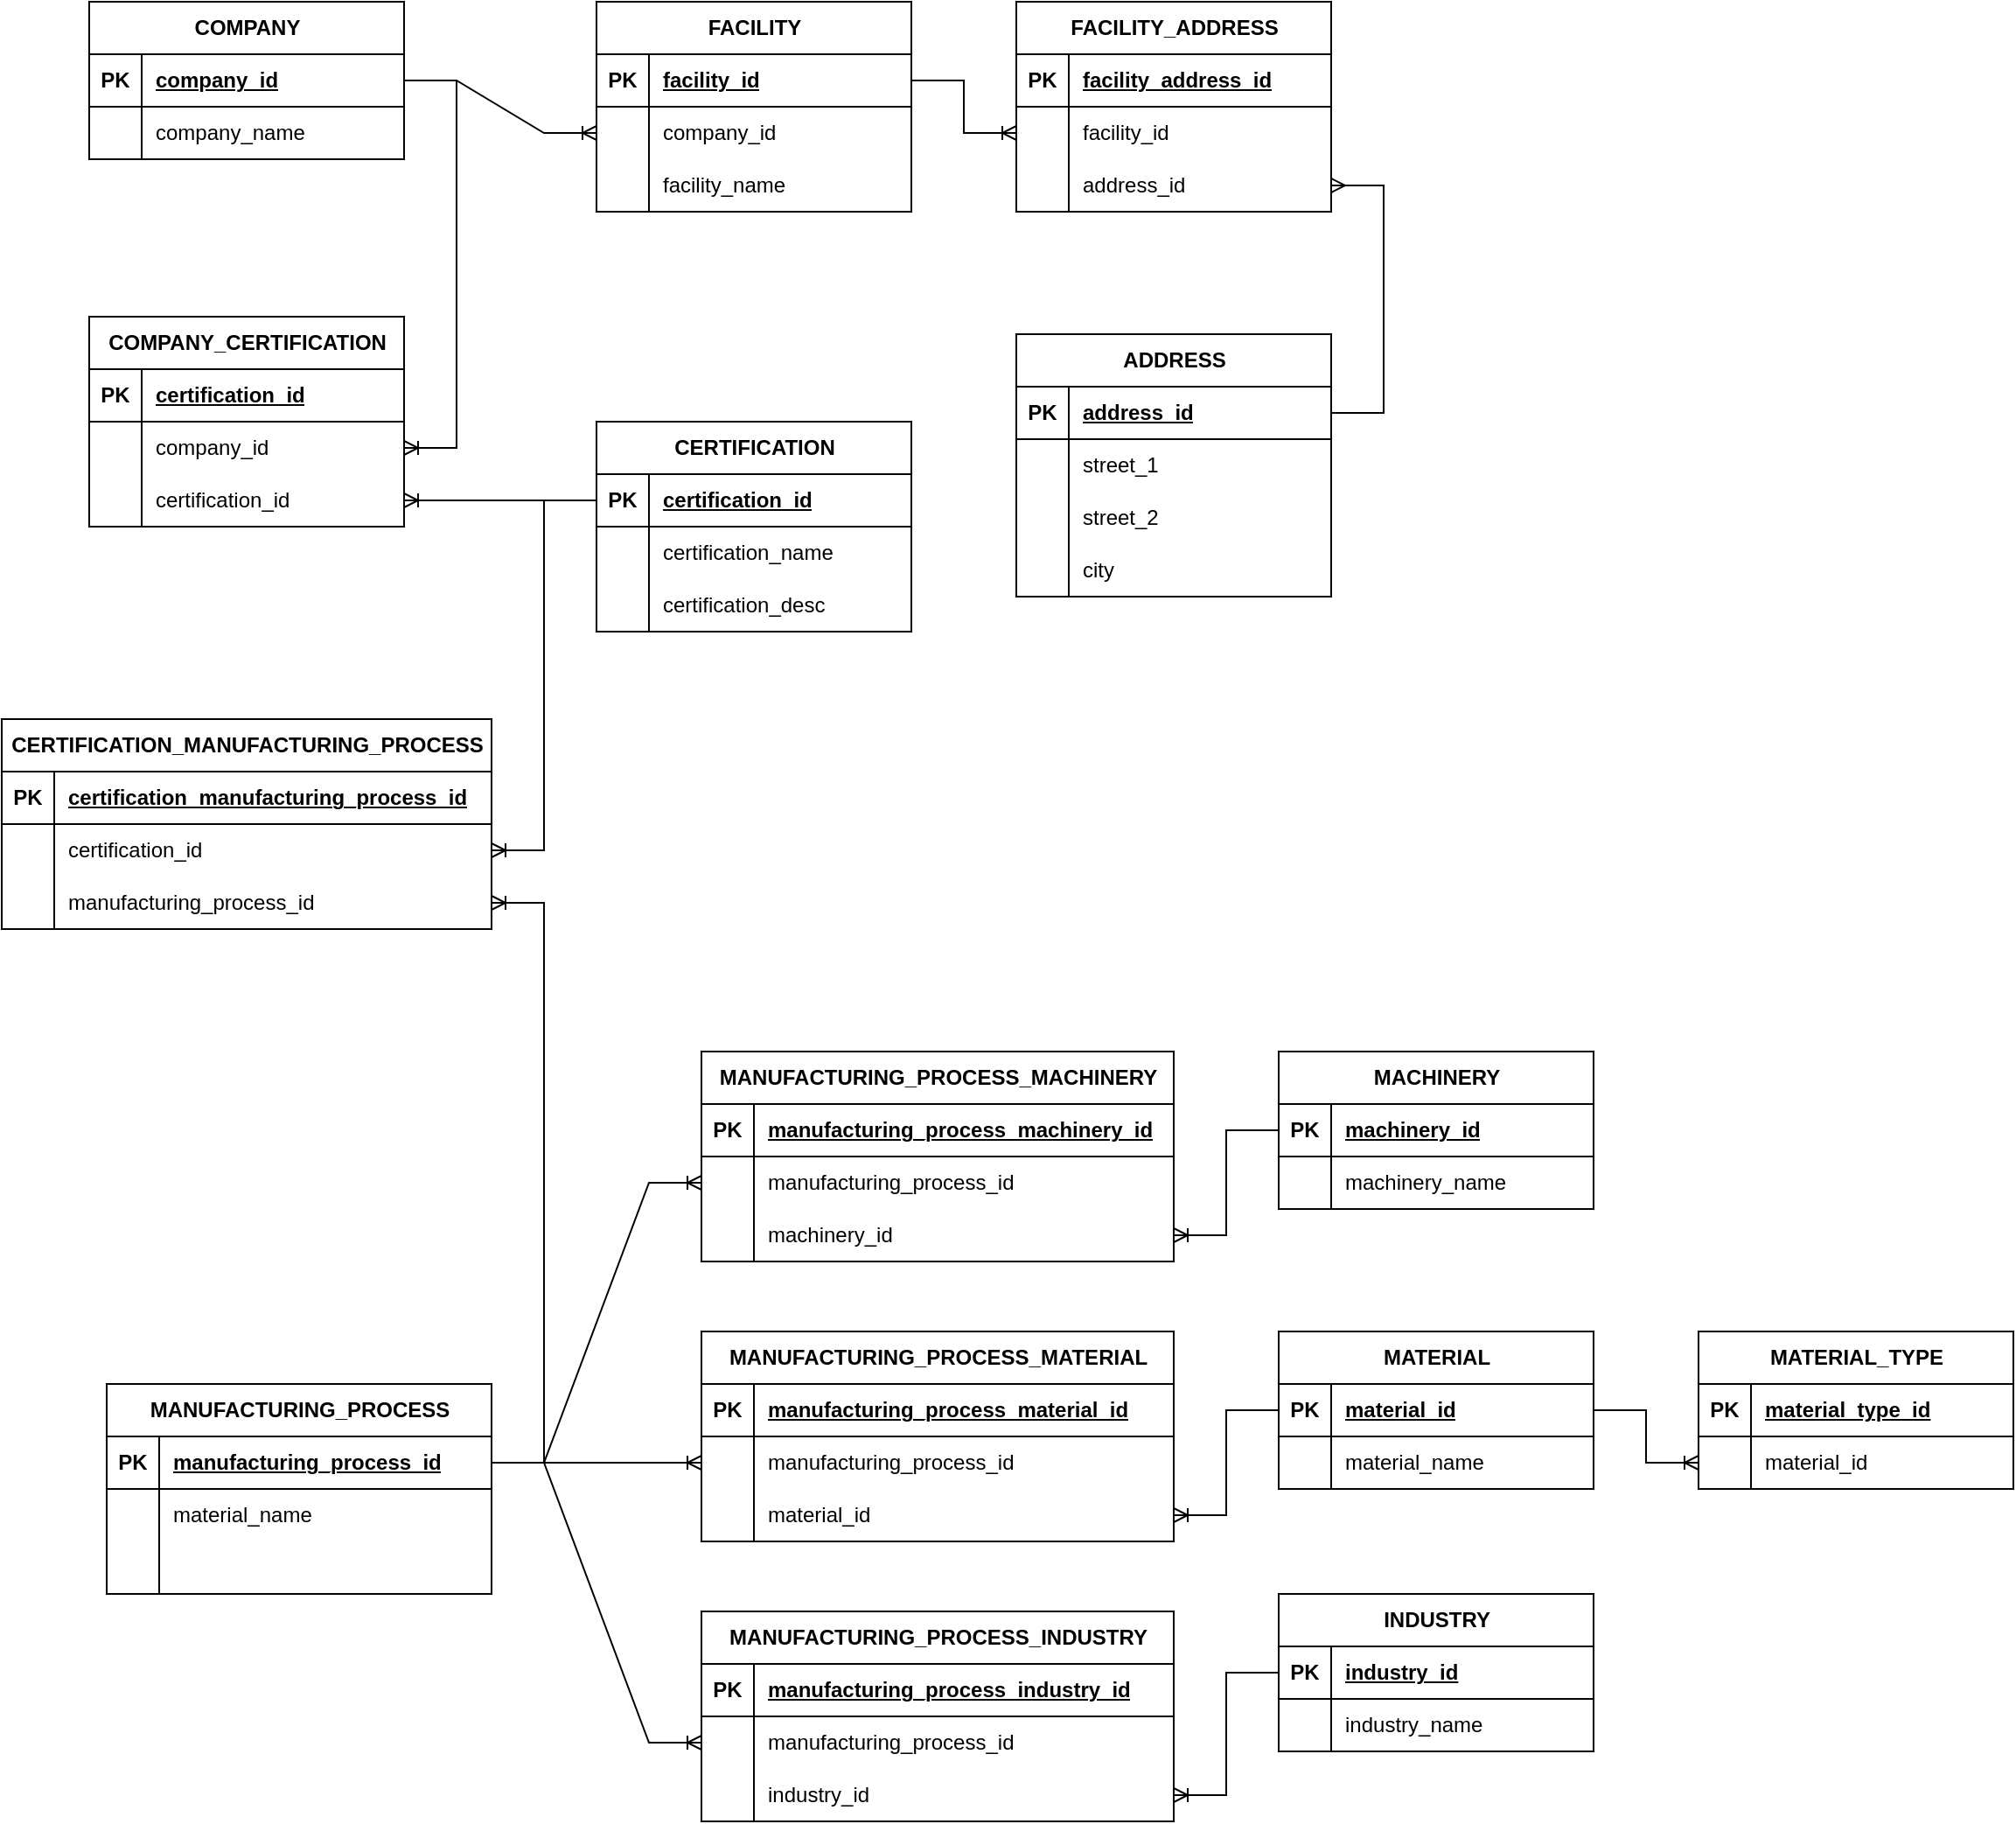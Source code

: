 <mxfile version="24.7.7">
  <diagram name="Page-1" id="c4acf3e9-155e-7222-9cf6-157b1a14988f">
    <mxGraphModel dx="792" dy="1100" grid="1" gridSize="10" guides="1" tooltips="1" connect="1" arrows="1" fold="1" page="1" pageScale="1" pageWidth="850" pageHeight="1100" background="none" math="0" shadow="0">
      <root>
        <mxCell id="0" />
        <mxCell id="1" parent="0" />
        <mxCell id="ofHlf_S8fRUxapIE-T3m-1" value="COMPANY" style="shape=table;startSize=30;container=1;collapsible=1;childLayout=tableLayout;fixedRows=1;rowLines=0;fontStyle=1;align=center;resizeLast=1;html=1;" parent="1" vertex="1">
          <mxGeometry x="70" y="80" width="180" height="90" as="geometry" />
        </mxCell>
        <mxCell id="ofHlf_S8fRUxapIE-T3m-2" value="" style="shape=tableRow;horizontal=0;startSize=0;swimlaneHead=0;swimlaneBody=0;fillColor=none;collapsible=0;dropTarget=0;points=[[0,0.5],[1,0.5]];portConstraint=eastwest;top=0;left=0;right=0;bottom=1;" parent="ofHlf_S8fRUxapIE-T3m-1" vertex="1">
          <mxGeometry y="30" width="180" height="30" as="geometry" />
        </mxCell>
        <mxCell id="ofHlf_S8fRUxapIE-T3m-3" value="PK" style="shape=partialRectangle;connectable=0;fillColor=none;top=0;left=0;bottom=0;right=0;fontStyle=1;overflow=hidden;whiteSpace=wrap;html=1;" parent="ofHlf_S8fRUxapIE-T3m-2" vertex="1">
          <mxGeometry width="30" height="30" as="geometry">
            <mxRectangle width="30" height="30" as="alternateBounds" />
          </mxGeometry>
        </mxCell>
        <mxCell id="ofHlf_S8fRUxapIE-T3m-4" value="company_id" style="shape=partialRectangle;connectable=0;fillColor=none;top=0;left=0;bottom=0;right=0;align=left;spacingLeft=6;fontStyle=5;overflow=hidden;whiteSpace=wrap;html=1;" parent="ofHlf_S8fRUxapIE-T3m-2" vertex="1">
          <mxGeometry x="30" width="150" height="30" as="geometry">
            <mxRectangle width="150" height="30" as="alternateBounds" />
          </mxGeometry>
        </mxCell>
        <mxCell id="ofHlf_S8fRUxapIE-T3m-5" value="" style="shape=tableRow;horizontal=0;startSize=0;swimlaneHead=0;swimlaneBody=0;fillColor=none;collapsible=0;dropTarget=0;points=[[0,0.5],[1,0.5]];portConstraint=eastwest;top=0;left=0;right=0;bottom=0;" parent="ofHlf_S8fRUxapIE-T3m-1" vertex="1">
          <mxGeometry y="60" width="180" height="30" as="geometry" />
        </mxCell>
        <mxCell id="ofHlf_S8fRUxapIE-T3m-6" value="" style="shape=partialRectangle;connectable=0;fillColor=none;top=0;left=0;bottom=0;right=0;editable=1;overflow=hidden;whiteSpace=wrap;html=1;" parent="ofHlf_S8fRUxapIE-T3m-5" vertex="1">
          <mxGeometry width="30" height="30" as="geometry">
            <mxRectangle width="30" height="30" as="alternateBounds" />
          </mxGeometry>
        </mxCell>
        <mxCell id="ofHlf_S8fRUxapIE-T3m-7" value="company_name" style="shape=partialRectangle;connectable=0;fillColor=none;top=0;left=0;bottom=0;right=0;align=left;spacingLeft=6;overflow=hidden;whiteSpace=wrap;html=1;" parent="ofHlf_S8fRUxapIE-T3m-5" vertex="1">
          <mxGeometry x="30" width="150" height="30" as="geometry">
            <mxRectangle width="150" height="30" as="alternateBounds" />
          </mxGeometry>
        </mxCell>
        <mxCell id="ofHlf_S8fRUxapIE-T3m-14" value="FACILITY" style="shape=table;startSize=30;container=1;collapsible=1;childLayout=tableLayout;fixedRows=1;rowLines=0;fontStyle=1;align=center;resizeLast=1;html=1;" parent="1" vertex="1">
          <mxGeometry x="360" y="80" width="180" height="120" as="geometry">
            <mxRectangle x="450" y="50" width="90" height="30" as="alternateBounds" />
          </mxGeometry>
        </mxCell>
        <mxCell id="ofHlf_S8fRUxapIE-T3m-15" value="" style="shape=tableRow;horizontal=0;startSize=0;swimlaneHead=0;swimlaneBody=0;fillColor=none;collapsible=0;dropTarget=0;points=[[0,0.5],[1,0.5]];portConstraint=eastwest;top=0;left=0;right=0;bottom=1;" parent="ofHlf_S8fRUxapIE-T3m-14" vertex="1">
          <mxGeometry y="30" width="180" height="30" as="geometry" />
        </mxCell>
        <mxCell id="ofHlf_S8fRUxapIE-T3m-16" value="PK" style="shape=partialRectangle;connectable=0;fillColor=none;top=0;left=0;bottom=0;right=0;fontStyle=1;overflow=hidden;whiteSpace=wrap;html=1;" parent="ofHlf_S8fRUxapIE-T3m-15" vertex="1">
          <mxGeometry width="30" height="30" as="geometry">
            <mxRectangle width="30" height="30" as="alternateBounds" />
          </mxGeometry>
        </mxCell>
        <mxCell id="ofHlf_S8fRUxapIE-T3m-17" value="facility_id" style="shape=partialRectangle;connectable=0;fillColor=none;top=0;left=0;bottom=0;right=0;align=left;spacingLeft=6;fontStyle=5;overflow=hidden;whiteSpace=wrap;html=1;" parent="ofHlf_S8fRUxapIE-T3m-15" vertex="1">
          <mxGeometry x="30" width="150" height="30" as="geometry">
            <mxRectangle width="150" height="30" as="alternateBounds" />
          </mxGeometry>
        </mxCell>
        <mxCell id="ofHlf_S8fRUxapIE-T3m-18" value="" style="shape=tableRow;horizontal=0;startSize=0;swimlaneHead=0;swimlaneBody=0;fillColor=none;collapsible=0;dropTarget=0;points=[[0,0.5],[1,0.5]];portConstraint=eastwest;top=0;left=0;right=0;bottom=0;" parent="ofHlf_S8fRUxapIE-T3m-14" vertex="1">
          <mxGeometry y="60" width="180" height="30" as="geometry" />
        </mxCell>
        <mxCell id="ofHlf_S8fRUxapIE-T3m-19" value="" style="shape=partialRectangle;connectable=0;fillColor=none;top=0;left=0;bottom=0;right=0;editable=1;overflow=hidden;whiteSpace=wrap;html=1;" parent="ofHlf_S8fRUxapIE-T3m-18" vertex="1">
          <mxGeometry width="30" height="30" as="geometry">
            <mxRectangle width="30" height="30" as="alternateBounds" />
          </mxGeometry>
        </mxCell>
        <mxCell id="ofHlf_S8fRUxapIE-T3m-20" value="company_id" style="shape=partialRectangle;connectable=0;fillColor=none;top=0;left=0;bottom=0;right=0;align=left;spacingLeft=6;overflow=hidden;whiteSpace=wrap;html=1;" parent="ofHlf_S8fRUxapIE-T3m-18" vertex="1">
          <mxGeometry x="30" width="150" height="30" as="geometry">
            <mxRectangle width="150" height="30" as="alternateBounds" />
          </mxGeometry>
        </mxCell>
        <mxCell id="ofHlf_S8fRUxapIE-T3m-21" value="" style="shape=tableRow;horizontal=0;startSize=0;swimlaneHead=0;swimlaneBody=0;fillColor=none;collapsible=0;dropTarget=0;points=[[0,0.5],[1,0.5]];portConstraint=eastwest;top=0;left=0;right=0;bottom=0;" parent="ofHlf_S8fRUxapIE-T3m-14" vertex="1">
          <mxGeometry y="90" width="180" height="30" as="geometry" />
        </mxCell>
        <mxCell id="ofHlf_S8fRUxapIE-T3m-22" value="" style="shape=partialRectangle;connectable=0;fillColor=none;top=0;left=0;bottom=0;right=0;editable=1;overflow=hidden;whiteSpace=wrap;html=1;" parent="ofHlf_S8fRUxapIE-T3m-21" vertex="1">
          <mxGeometry width="30" height="30" as="geometry">
            <mxRectangle width="30" height="30" as="alternateBounds" />
          </mxGeometry>
        </mxCell>
        <mxCell id="ofHlf_S8fRUxapIE-T3m-23" value="facility_name" style="shape=partialRectangle;connectable=0;fillColor=none;top=0;left=0;bottom=0;right=0;align=left;spacingLeft=6;overflow=hidden;whiteSpace=wrap;html=1;" parent="ofHlf_S8fRUxapIE-T3m-21" vertex="1">
          <mxGeometry x="30" width="150" height="30" as="geometry">
            <mxRectangle width="150" height="30" as="alternateBounds" />
          </mxGeometry>
        </mxCell>
        <mxCell id="ofHlf_S8fRUxapIE-T3m-31" value="" style="edgeStyle=entityRelationEdgeStyle;fontSize=12;html=1;endArrow=ERoneToMany;rounded=0;exitX=1;exitY=0.5;exitDx=0;exitDy=0;entryX=0;entryY=0.5;entryDx=0;entryDy=0;" parent="1" source="ofHlf_S8fRUxapIE-T3m-2" target="ofHlf_S8fRUxapIE-T3m-18" edge="1">
          <mxGeometry width="100" height="100" relative="1" as="geometry">
            <mxPoint x="490" y="320" as="sourcePoint" />
            <mxPoint x="590" y="220" as="targetPoint" />
          </mxGeometry>
        </mxCell>
        <mxCell id="ofHlf_S8fRUxapIE-T3m-32" value="INDUSTRY" style="shape=table;startSize=30;container=1;collapsible=1;childLayout=tableLayout;fixedRows=1;rowLines=0;fontStyle=1;align=center;resizeLast=1;html=1;" parent="1" vertex="1">
          <mxGeometry x="750" y="990" width="180" height="90" as="geometry" />
        </mxCell>
        <mxCell id="ofHlf_S8fRUxapIE-T3m-33" value="" style="shape=tableRow;horizontal=0;startSize=0;swimlaneHead=0;swimlaneBody=0;fillColor=none;collapsible=0;dropTarget=0;points=[[0,0.5],[1,0.5]];portConstraint=eastwest;top=0;left=0;right=0;bottom=1;" parent="ofHlf_S8fRUxapIE-T3m-32" vertex="1">
          <mxGeometry y="30" width="180" height="30" as="geometry" />
        </mxCell>
        <mxCell id="ofHlf_S8fRUxapIE-T3m-34" value="PK" style="shape=partialRectangle;connectable=0;fillColor=none;top=0;left=0;bottom=0;right=0;fontStyle=1;overflow=hidden;whiteSpace=wrap;html=1;" parent="ofHlf_S8fRUxapIE-T3m-33" vertex="1">
          <mxGeometry width="30" height="30" as="geometry">
            <mxRectangle width="30" height="30" as="alternateBounds" />
          </mxGeometry>
        </mxCell>
        <mxCell id="ofHlf_S8fRUxapIE-T3m-35" value="industry_id" style="shape=partialRectangle;connectable=0;fillColor=none;top=0;left=0;bottom=0;right=0;align=left;spacingLeft=6;fontStyle=5;overflow=hidden;whiteSpace=wrap;html=1;" parent="ofHlf_S8fRUxapIE-T3m-33" vertex="1">
          <mxGeometry x="30" width="150" height="30" as="geometry">
            <mxRectangle width="150" height="30" as="alternateBounds" />
          </mxGeometry>
        </mxCell>
        <mxCell id="ofHlf_S8fRUxapIE-T3m-36" value="" style="shape=tableRow;horizontal=0;startSize=0;swimlaneHead=0;swimlaneBody=0;fillColor=none;collapsible=0;dropTarget=0;points=[[0,0.5],[1,0.5]];portConstraint=eastwest;top=0;left=0;right=0;bottom=0;" parent="ofHlf_S8fRUxapIE-T3m-32" vertex="1">
          <mxGeometry y="60" width="180" height="30" as="geometry" />
        </mxCell>
        <mxCell id="ofHlf_S8fRUxapIE-T3m-37" value="" style="shape=partialRectangle;connectable=0;fillColor=none;top=0;left=0;bottom=0;right=0;editable=1;overflow=hidden;whiteSpace=wrap;html=1;" parent="ofHlf_S8fRUxapIE-T3m-36" vertex="1">
          <mxGeometry width="30" height="30" as="geometry">
            <mxRectangle width="30" height="30" as="alternateBounds" />
          </mxGeometry>
        </mxCell>
        <mxCell id="ofHlf_S8fRUxapIE-T3m-38" value="industry_name" style="shape=partialRectangle;connectable=0;fillColor=none;top=0;left=0;bottom=0;right=0;align=left;spacingLeft=6;overflow=hidden;whiteSpace=wrap;html=1;" parent="ofHlf_S8fRUxapIE-T3m-36" vertex="1">
          <mxGeometry x="30" width="150" height="30" as="geometry">
            <mxRectangle width="150" height="30" as="alternateBounds" />
          </mxGeometry>
        </mxCell>
        <mxCell id="ofHlf_S8fRUxapIE-T3m-46" value="MATERIAL" style="shape=table;startSize=30;container=1;collapsible=1;childLayout=tableLayout;fixedRows=1;rowLines=0;fontStyle=1;align=center;resizeLast=1;html=1;" parent="1" vertex="1">
          <mxGeometry x="750" y="840" width="180" height="90" as="geometry" />
        </mxCell>
        <mxCell id="ofHlf_S8fRUxapIE-T3m-47" value="" style="shape=tableRow;horizontal=0;startSize=0;swimlaneHead=0;swimlaneBody=0;fillColor=none;collapsible=0;dropTarget=0;points=[[0,0.5],[1,0.5]];portConstraint=eastwest;top=0;left=0;right=0;bottom=1;" parent="ofHlf_S8fRUxapIE-T3m-46" vertex="1">
          <mxGeometry y="30" width="180" height="30" as="geometry" />
        </mxCell>
        <mxCell id="ofHlf_S8fRUxapIE-T3m-48" value="PK" style="shape=partialRectangle;connectable=0;fillColor=none;top=0;left=0;bottom=0;right=0;fontStyle=1;overflow=hidden;whiteSpace=wrap;html=1;" parent="ofHlf_S8fRUxapIE-T3m-47" vertex="1">
          <mxGeometry width="30" height="30" as="geometry">
            <mxRectangle width="30" height="30" as="alternateBounds" />
          </mxGeometry>
        </mxCell>
        <mxCell id="ofHlf_S8fRUxapIE-T3m-49" value="material_id" style="shape=partialRectangle;connectable=0;fillColor=none;top=0;left=0;bottom=0;right=0;align=left;spacingLeft=6;fontStyle=5;overflow=hidden;whiteSpace=wrap;html=1;" parent="ofHlf_S8fRUxapIE-T3m-47" vertex="1">
          <mxGeometry x="30" width="150" height="30" as="geometry">
            <mxRectangle width="150" height="30" as="alternateBounds" />
          </mxGeometry>
        </mxCell>
        <mxCell id="ofHlf_S8fRUxapIE-T3m-50" value="" style="shape=tableRow;horizontal=0;startSize=0;swimlaneHead=0;swimlaneBody=0;fillColor=none;collapsible=0;dropTarget=0;points=[[0,0.5],[1,0.5]];portConstraint=eastwest;top=0;left=0;right=0;bottom=0;" parent="ofHlf_S8fRUxapIE-T3m-46" vertex="1">
          <mxGeometry y="60" width="180" height="30" as="geometry" />
        </mxCell>
        <mxCell id="ofHlf_S8fRUxapIE-T3m-51" value="" style="shape=partialRectangle;connectable=0;fillColor=none;top=0;left=0;bottom=0;right=0;editable=1;overflow=hidden;whiteSpace=wrap;html=1;" parent="ofHlf_S8fRUxapIE-T3m-50" vertex="1">
          <mxGeometry width="30" height="30" as="geometry">
            <mxRectangle width="30" height="30" as="alternateBounds" />
          </mxGeometry>
        </mxCell>
        <mxCell id="ofHlf_S8fRUxapIE-T3m-52" value="material_name" style="shape=partialRectangle;connectable=0;fillColor=none;top=0;left=0;bottom=0;right=0;align=left;spacingLeft=6;overflow=hidden;whiteSpace=wrap;html=1;" parent="ofHlf_S8fRUxapIE-T3m-50" vertex="1">
          <mxGeometry x="30" width="150" height="30" as="geometry">
            <mxRectangle width="150" height="30" as="alternateBounds" />
          </mxGeometry>
        </mxCell>
        <mxCell id="ofHlf_S8fRUxapIE-T3m-60" value="MACHINERY" style="shape=table;startSize=30;container=1;collapsible=1;childLayout=tableLayout;fixedRows=1;rowLines=0;fontStyle=1;align=center;resizeLast=1;html=1;" parent="1" vertex="1">
          <mxGeometry x="750" y="680" width="180" height="90" as="geometry" />
        </mxCell>
        <mxCell id="ofHlf_S8fRUxapIE-T3m-61" value="" style="shape=tableRow;horizontal=0;startSize=0;swimlaneHead=0;swimlaneBody=0;fillColor=none;collapsible=0;dropTarget=0;points=[[0,0.5],[1,0.5]];portConstraint=eastwest;top=0;left=0;right=0;bottom=1;" parent="ofHlf_S8fRUxapIE-T3m-60" vertex="1">
          <mxGeometry y="30" width="180" height="30" as="geometry" />
        </mxCell>
        <mxCell id="ofHlf_S8fRUxapIE-T3m-62" value="PK" style="shape=partialRectangle;connectable=0;fillColor=none;top=0;left=0;bottom=0;right=0;fontStyle=1;overflow=hidden;whiteSpace=wrap;html=1;" parent="ofHlf_S8fRUxapIE-T3m-61" vertex="1">
          <mxGeometry width="30" height="30" as="geometry">
            <mxRectangle width="30" height="30" as="alternateBounds" />
          </mxGeometry>
        </mxCell>
        <mxCell id="ofHlf_S8fRUxapIE-T3m-63" value="machinery_id" style="shape=partialRectangle;connectable=0;fillColor=none;top=0;left=0;bottom=0;right=0;align=left;spacingLeft=6;fontStyle=5;overflow=hidden;whiteSpace=wrap;html=1;" parent="ofHlf_S8fRUxapIE-T3m-61" vertex="1">
          <mxGeometry x="30" width="150" height="30" as="geometry">
            <mxRectangle width="150" height="30" as="alternateBounds" />
          </mxGeometry>
        </mxCell>
        <mxCell id="ofHlf_S8fRUxapIE-T3m-64" value="" style="shape=tableRow;horizontal=0;startSize=0;swimlaneHead=0;swimlaneBody=0;fillColor=none;collapsible=0;dropTarget=0;points=[[0,0.5],[1,0.5]];portConstraint=eastwest;top=0;left=0;right=0;bottom=0;" parent="ofHlf_S8fRUxapIE-T3m-60" vertex="1">
          <mxGeometry y="60" width="180" height="30" as="geometry" />
        </mxCell>
        <mxCell id="ofHlf_S8fRUxapIE-T3m-65" value="" style="shape=partialRectangle;connectable=0;fillColor=none;top=0;left=0;bottom=0;right=0;editable=1;overflow=hidden;whiteSpace=wrap;html=1;" parent="ofHlf_S8fRUxapIE-T3m-64" vertex="1">
          <mxGeometry width="30" height="30" as="geometry">
            <mxRectangle width="30" height="30" as="alternateBounds" />
          </mxGeometry>
        </mxCell>
        <mxCell id="ofHlf_S8fRUxapIE-T3m-66" value="machinery_name" style="shape=partialRectangle;connectable=0;fillColor=none;top=0;left=0;bottom=0;right=0;align=left;spacingLeft=6;overflow=hidden;whiteSpace=wrap;html=1;" parent="ofHlf_S8fRUxapIE-T3m-64" vertex="1">
          <mxGeometry x="30" width="150" height="30" as="geometry">
            <mxRectangle width="150" height="30" as="alternateBounds" />
          </mxGeometry>
        </mxCell>
        <mxCell id="ofHlf_S8fRUxapIE-T3m-73" value="CERTIFICATION" style="shape=table;startSize=30;container=1;collapsible=1;childLayout=tableLayout;fixedRows=1;rowLines=0;fontStyle=1;align=center;resizeLast=1;html=1;" parent="1" vertex="1">
          <mxGeometry x="360" y="320" width="180" height="120" as="geometry" />
        </mxCell>
        <mxCell id="ofHlf_S8fRUxapIE-T3m-74" value="" style="shape=tableRow;horizontal=0;startSize=0;swimlaneHead=0;swimlaneBody=0;fillColor=none;collapsible=0;dropTarget=0;points=[[0,0.5],[1,0.5]];portConstraint=eastwest;top=0;left=0;right=0;bottom=1;" parent="ofHlf_S8fRUxapIE-T3m-73" vertex="1">
          <mxGeometry y="30" width="180" height="30" as="geometry" />
        </mxCell>
        <mxCell id="ofHlf_S8fRUxapIE-T3m-75" value="PK" style="shape=partialRectangle;connectable=0;fillColor=none;top=0;left=0;bottom=0;right=0;fontStyle=1;overflow=hidden;whiteSpace=wrap;html=1;" parent="ofHlf_S8fRUxapIE-T3m-74" vertex="1">
          <mxGeometry width="30" height="30" as="geometry">
            <mxRectangle width="30" height="30" as="alternateBounds" />
          </mxGeometry>
        </mxCell>
        <mxCell id="ofHlf_S8fRUxapIE-T3m-76" value="certification_id" style="shape=partialRectangle;connectable=0;fillColor=none;top=0;left=0;bottom=0;right=0;align=left;spacingLeft=6;fontStyle=5;overflow=hidden;whiteSpace=wrap;html=1;" parent="ofHlf_S8fRUxapIE-T3m-74" vertex="1">
          <mxGeometry x="30" width="150" height="30" as="geometry">
            <mxRectangle width="150" height="30" as="alternateBounds" />
          </mxGeometry>
        </mxCell>
        <mxCell id="ofHlf_S8fRUxapIE-T3m-77" value="" style="shape=tableRow;horizontal=0;startSize=0;swimlaneHead=0;swimlaneBody=0;fillColor=none;collapsible=0;dropTarget=0;points=[[0,0.5],[1,0.5]];portConstraint=eastwest;top=0;left=0;right=0;bottom=0;" parent="ofHlf_S8fRUxapIE-T3m-73" vertex="1">
          <mxGeometry y="60" width="180" height="30" as="geometry" />
        </mxCell>
        <mxCell id="ofHlf_S8fRUxapIE-T3m-78" value="" style="shape=partialRectangle;connectable=0;fillColor=none;top=0;left=0;bottom=0;right=0;editable=1;overflow=hidden;whiteSpace=wrap;html=1;" parent="ofHlf_S8fRUxapIE-T3m-77" vertex="1">
          <mxGeometry width="30" height="30" as="geometry">
            <mxRectangle width="30" height="30" as="alternateBounds" />
          </mxGeometry>
        </mxCell>
        <mxCell id="ofHlf_S8fRUxapIE-T3m-79" value="certification_name" style="shape=partialRectangle;connectable=0;fillColor=none;top=0;left=0;bottom=0;right=0;align=left;spacingLeft=6;overflow=hidden;whiteSpace=wrap;html=1;" parent="ofHlf_S8fRUxapIE-T3m-77" vertex="1">
          <mxGeometry x="30" width="150" height="30" as="geometry">
            <mxRectangle width="150" height="30" as="alternateBounds" />
          </mxGeometry>
        </mxCell>
        <mxCell id="ofHlf_S8fRUxapIE-T3m-80" value="" style="shape=tableRow;horizontal=0;startSize=0;swimlaneHead=0;swimlaneBody=0;fillColor=none;collapsible=0;dropTarget=0;points=[[0,0.5],[1,0.5]];portConstraint=eastwest;top=0;left=0;right=0;bottom=0;" parent="ofHlf_S8fRUxapIE-T3m-73" vertex="1">
          <mxGeometry y="90" width="180" height="30" as="geometry" />
        </mxCell>
        <mxCell id="ofHlf_S8fRUxapIE-T3m-81" value="" style="shape=partialRectangle;connectable=0;fillColor=none;top=0;left=0;bottom=0;right=0;editable=1;overflow=hidden;whiteSpace=wrap;html=1;" parent="ofHlf_S8fRUxapIE-T3m-80" vertex="1">
          <mxGeometry width="30" height="30" as="geometry">
            <mxRectangle width="30" height="30" as="alternateBounds" />
          </mxGeometry>
        </mxCell>
        <mxCell id="ofHlf_S8fRUxapIE-T3m-82" value="certification_desc" style="shape=partialRectangle;connectable=0;fillColor=none;top=0;left=0;bottom=0;right=0;align=left;spacingLeft=6;overflow=hidden;whiteSpace=wrap;html=1;" parent="ofHlf_S8fRUxapIE-T3m-80" vertex="1">
          <mxGeometry x="30" width="150" height="30" as="geometry">
            <mxRectangle width="150" height="30" as="alternateBounds" />
          </mxGeometry>
        </mxCell>
        <mxCell id="ofHlf_S8fRUxapIE-T3m-86" value="COMPANY_CERTIFICATION" style="shape=table;startSize=30;container=1;collapsible=1;childLayout=tableLayout;fixedRows=1;rowLines=0;fontStyle=1;align=center;resizeLast=1;html=1;" parent="1" vertex="1">
          <mxGeometry x="70" y="260" width="180" height="120" as="geometry" />
        </mxCell>
        <mxCell id="ofHlf_S8fRUxapIE-T3m-87" value="" style="shape=tableRow;horizontal=0;startSize=0;swimlaneHead=0;swimlaneBody=0;fillColor=none;collapsible=0;dropTarget=0;points=[[0,0.5],[1,0.5]];portConstraint=eastwest;top=0;left=0;right=0;bottom=1;" parent="ofHlf_S8fRUxapIE-T3m-86" vertex="1">
          <mxGeometry y="30" width="180" height="30" as="geometry" />
        </mxCell>
        <mxCell id="ofHlf_S8fRUxapIE-T3m-88" value="PK" style="shape=partialRectangle;connectable=0;fillColor=none;top=0;left=0;bottom=0;right=0;fontStyle=1;overflow=hidden;whiteSpace=wrap;html=1;" parent="ofHlf_S8fRUxapIE-T3m-87" vertex="1">
          <mxGeometry width="30" height="30" as="geometry">
            <mxRectangle width="30" height="30" as="alternateBounds" />
          </mxGeometry>
        </mxCell>
        <mxCell id="ofHlf_S8fRUxapIE-T3m-89" value="certification_id" style="shape=partialRectangle;connectable=0;fillColor=none;top=0;left=0;bottom=0;right=0;align=left;spacingLeft=6;fontStyle=5;overflow=hidden;whiteSpace=wrap;html=1;" parent="ofHlf_S8fRUxapIE-T3m-87" vertex="1">
          <mxGeometry x="30" width="150" height="30" as="geometry">
            <mxRectangle width="150" height="30" as="alternateBounds" />
          </mxGeometry>
        </mxCell>
        <mxCell id="ofHlf_S8fRUxapIE-T3m-90" value="" style="shape=tableRow;horizontal=0;startSize=0;swimlaneHead=0;swimlaneBody=0;fillColor=none;collapsible=0;dropTarget=0;points=[[0,0.5],[1,0.5]];portConstraint=eastwest;top=0;left=0;right=0;bottom=0;" parent="ofHlf_S8fRUxapIE-T3m-86" vertex="1">
          <mxGeometry y="60" width="180" height="30" as="geometry" />
        </mxCell>
        <mxCell id="ofHlf_S8fRUxapIE-T3m-91" value="" style="shape=partialRectangle;connectable=0;fillColor=none;top=0;left=0;bottom=0;right=0;editable=1;overflow=hidden;whiteSpace=wrap;html=1;" parent="ofHlf_S8fRUxapIE-T3m-90" vertex="1">
          <mxGeometry width="30" height="30" as="geometry">
            <mxRectangle width="30" height="30" as="alternateBounds" />
          </mxGeometry>
        </mxCell>
        <mxCell id="ofHlf_S8fRUxapIE-T3m-92" value="company_id" style="shape=partialRectangle;connectable=0;fillColor=none;top=0;left=0;bottom=0;right=0;align=left;spacingLeft=6;overflow=hidden;whiteSpace=wrap;html=1;" parent="ofHlf_S8fRUxapIE-T3m-90" vertex="1">
          <mxGeometry x="30" width="150" height="30" as="geometry">
            <mxRectangle width="150" height="30" as="alternateBounds" />
          </mxGeometry>
        </mxCell>
        <mxCell id="ofHlf_S8fRUxapIE-T3m-93" value="" style="shape=tableRow;horizontal=0;startSize=0;swimlaneHead=0;swimlaneBody=0;fillColor=none;collapsible=0;dropTarget=0;points=[[0,0.5],[1,0.5]];portConstraint=eastwest;top=0;left=0;right=0;bottom=0;" parent="ofHlf_S8fRUxapIE-T3m-86" vertex="1">
          <mxGeometry y="90" width="180" height="30" as="geometry" />
        </mxCell>
        <mxCell id="ofHlf_S8fRUxapIE-T3m-94" value="" style="shape=partialRectangle;connectable=0;fillColor=none;top=0;left=0;bottom=0;right=0;editable=1;overflow=hidden;whiteSpace=wrap;html=1;" parent="ofHlf_S8fRUxapIE-T3m-93" vertex="1">
          <mxGeometry width="30" height="30" as="geometry">
            <mxRectangle width="30" height="30" as="alternateBounds" />
          </mxGeometry>
        </mxCell>
        <mxCell id="ofHlf_S8fRUxapIE-T3m-95" value="certification_id" style="shape=partialRectangle;connectable=0;fillColor=none;top=0;left=0;bottom=0;right=0;align=left;spacingLeft=6;overflow=hidden;whiteSpace=wrap;html=1;" parent="ofHlf_S8fRUxapIE-T3m-93" vertex="1">
          <mxGeometry x="30" width="150" height="30" as="geometry">
            <mxRectangle width="150" height="30" as="alternateBounds" />
          </mxGeometry>
        </mxCell>
        <mxCell id="ofHlf_S8fRUxapIE-T3m-99" value="" style="edgeStyle=entityRelationEdgeStyle;fontSize=12;html=1;endArrow=ERoneToMany;rounded=0;exitX=1;exitY=0.5;exitDx=0;exitDy=0;entryX=1;entryY=0.5;entryDx=0;entryDy=0;" parent="1" source="ofHlf_S8fRUxapIE-T3m-2" target="ofHlf_S8fRUxapIE-T3m-90" edge="1">
          <mxGeometry width="100" height="100" relative="1" as="geometry">
            <mxPoint x="250" y="334.5" as="sourcePoint" />
            <mxPoint x="340" y="270" as="targetPoint" />
          </mxGeometry>
        </mxCell>
        <mxCell id="ofHlf_S8fRUxapIE-T3m-100" value="" style="edgeStyle=entityRelationEdgeStyle;fontSize=12;html=1;endArrow=ERoneToMany;rounded=0;exitX=0;exitY=0.5;exitDx=0;exitDy=0;entryX=1;entryY=0.5;entryDx=0;entryDy=0;" parent="1" source="ofHlf_S8fRUxapIE-T3m-74" target="ofHlf_S8fRUxapIE-T3m-93" edge="1">
          <mxGeometry width="100" height="100" relative="1" as="geometry">
            <mxPoint x="260" y="135" as="sourcePoint" />
            <mxPoint x="260" y="345" as="targetPoint" />
          </mxGeometry>
        </mxCell>
        <mxCell id="ofHlf_S8fRUxapIE-T3m-104" value="ADDRESS" style="shape=table;startSize=30;container=1;collapsible=1;childLayout=tableLayout;fixedRows=1;rowLines=0;fontStyle=1;align=center;resizeLast=1;html=1;" parent="1" vertex="1">
          <mxGeometry x="600" y="270" width="180" height="150" as="geometry" />
        </mxCell>
        <mxCell id="ofHlf_S8fRUxapIE-T3m-105" value="" style="shape=tableRow;horizontal=0;startSize=0;swimlaneHead=0;swimlaneBody=0;fillColor=none;collapsible=0;dropTarget=0;points=[[0,0.5],[1,0.5]];portConstraint=eastwest;top=0;left=0;right=0;bottom=1;" parent="ofHlf_S8fRUxapIE-T3m-104" vertex="1">
          <mxGeometry y="30" width="180" height="30" as="geometry" />
        </mxCell>
        <mxCell id="ofHlf_S8fRUxapIE-T3m-106" value="PK" style="shape=partialRectangle;connectable=0;fillColor=none;top=0;left=0;bottom=0;right=0;fontStyle=1;overflow=hidden;whiteSpace=wrap;html=1;" parent="ofHlf_S8fRUxapIE-T3m-105" vertex="1">
          <mxGeometry width="30" height="30" as="geometry">
            <mxRectangle width="30" height="30" as="alternateBounds" />
          </mxGeometry>
        </mxCell>
        <mxCell id="ofHlf_S8fRUxapIE-T3m-107" value="address_id" style="shape=partialRectangle;connectable=0;fillColor=none;top=0;left=0;bottom=0;right=0;align=left;spacingLeft=6;fontStyle=5;overflow=hidden;whiteSpace=wrap;html=1;" parent="ofHlf_S8fRUxapIE-T3m-105" vertex="1">
          <mxGeometry x="30" width="150" height="30" as="geometry">
            <mxRectangle width="150" height="30" as="alternateBounds" />
          </mxGeometry>
        </mxCell>
        <mxCell id="ofHlf_S8fRUxapIE-T3m-108" value="" style="shape=tableRow;horizontal=0;startSize=0;swimlaneHead=0;swimlaneBody=0;fillColor=none;collapsible=0;dropTarget=0;points=[[0,0.5],[1,0.5]];portConstraint=eastwest;top=0;left=0;right=0;bottom=0;" parent="ofHlf_S8fRUxapIE-T3m-104" vertex="1">
          <mxGeometry y="60" width="180" height="30" as="geometry" />
        </mxCell>
        <mxCell id="ofHlf_S8fRUxapIE-T3m-109" value="" style="shape=partialRectangle;connectable=0;fillColor=none;top=0;left=0;bottom=0;right=0;editable=1;overflow=hidden;whiteSpace=wrap;html=1;" parent="ofHlf_S8fRUxapIE-T3m-108" vertex="1">
          <mxGeometry width="30" height="30" as="geometry">
            <mxRectangle width="30" height="30" as="alternateBounds" />
          </mxGeometry>
        </mxCell>
        <mxCell id="ofHlf_S8fRUxapIE-T3m-110" value="street_1" style="shape=partialRectangle;connectable=0;fillColor=none;top=0;left=0;bottom=0;right=0;align=left;spacingLeft=6;overflow=hidden;whiteSpace=wrap;html=1;" parent="ofHlf_S8fRUxapIE-T3m-108" vertex="1">
          <mxGeometry x="30" width="150" height="30" as="geometry">
            <mxRectangle width="150" height="30" as="alternateBounds" />
          </mxGeometry>
        </mxCell>
        <mxCell id="ofHlf_S8fRUxapIE-T3m-111" value="" style="shape=tableRow;horizontal=0;startSize=0;swimlaneHead=0;swimlaneBody=0;fillColor=none;collapsible=0;dropTarget=0;points=[[0,0.5],[1,0.5]];portConstraint=eastwest;top=0;left=0;right=0;bottom=0;" parent="ofHlf_S8fRUxapIE-T3m-104" vertex="1">
          <mxGeometry y="90" width="180" height="30" as="geometry" />
        </mxCell>
        <mxCell id="ofHlf_S8fRUxapIE-T3m-112" value="" style="shape=partialRectangle;connectable=0;fillColor=none;top=0;left=0;bottom=0;right=0;editable=1;overflow=hidden;whiteSpace=wrap;html=1;" parent="ofHlf_S8fRUxapIE-T3m-111" vertex="1">
          <mxGeometry width="30" height="30" as="geometry">
            <mxRectangle width="30" height="30" as="alternateBounds" />
          </mxGeometry>
        </mxCell>
        <mxCell id="ofHlf_S8fRUxapIE-T3m-113" value="street_2" style="shape=partialRectangle;connectable=0;fillColor=none;top=0;left=0;bottom=0;right=0;align=left;spacingLeft=6;overflow=hidden;whiteSpace=wrap;html=1;" parent="ofHlf_S8fRUxapIE-T3m-111" vertex="1">
          <mxGeometry x="30" width="150" height="30" as="geometry">
            <mxRectangle width="150" height="30" as="alternateBounds" />
          </mxGeometry>
        </mxCell>
        <mxCell id="ofHlf_S8fRUxapIE-T3m-114" value="" style="shape=tableRow;horizontal=0;startSize=0;swimlaneHead=0;swimlaneBody=0;fillColor=none;collapsible=0;dropTarget=0;points=[[0,0.5],[1,0.5]];portConstraint=eastwest;top=0;left=0;right=0;bottom=0;" parent="ofHlf_S8fRUxapIE-T3m-104" vertex="1">
          <mxGeometry y="120" width="180" height="30" as="geometry" />
        </mxCell>
        <mxCell id="ofHlf_S8fRUxapIE-T3m-115" value="" style="shape=partialRectangle;connectable=0;fillColor=none;top=0;left=0;bottom=0;right=0;editable=1;overflow=hidden;whiteSpace=wrap;html=1;" parent="ofHlf_S8fRUxapIE-T3m-114" vertex="1">
          <mxGeometry width="30" height="30" as="geometry">
            <mxRectangle width="30" height="30" as="alternateBounds" />
          </mxGeometry>
        </mxCell>
        <mxCell id="ofHlf_S8fRUxapIE-T3m-116" value="city" style="shape=partialRectangle;connectable=0;fillColor=none;top=0;left=0;bottom=0;right=0;align=left;spacingLeft=6;overflow=hidden;whiteSpace=wrap;html=1;" parent="ofHlf_S8fRUxapIE-T3m-114" vertex="1">
          <mxGeometry x="30" width="150" height="30" as="geometry">
            <mxRectangle width="150" height="30" as="alternateBounds" />
          </mxGeometry>
        </mxCell>
        <mxCell id="ofHlf_S8fRUxapIE-T3m-117" value="FACILITY_ADDRESS" style="shape=table;startSize=30;container=1;collapsible=1;childLayout=tableLayout;fixedRows=1;rowLines=0;fontStyle=1;align=center;resizeLast=1;html=1;" parent="1" vertex="1">
          <mxGeometry x="600" y="80" width="180" height="120" as="geometry" />
        </mxCell>
        <mxCell id="ofHlf_S8fRUxapIE-T3m-118" value="" style="shape=tableRow;horizontal=0;startSize=0;swimlaneHead=0;swimlaneBody=0;fillColor=none;collapsible=0;dropTarget=0;points=[[0,0.5],[1,0.5]];portConstraint=eastwest;top=0;left=0;right=0;bottom=1;" parent="ofHlf_S8fRUxapIE-T3m-117" vertex="1">
          <mxGeometry y="30" width="180" height="30" as="geometry" />
        </mxCell>
        <mxCell id="ofHlf_S8fRUxapIE-T3m-119" value="PK" style="shape=partialRectangle;connectable=0;fillColor=none;top=0;left=0;bottom=0;right=0;fontStyle=1;overflow=hidden;whiteSpace=wrap;html=1;" parent="ofHlf_S8fRUxapIE-T3m-118" vertex="1">
          <mxGeometry width="30" height="30" as="geometry">
            <mxRectangle width="30" height="30" as="alternateBounds" />
          </mxGeometry>
        </mxCell>
        <mxCell id="ofHlf_S8fRUxapIE-T3m-120" value="facility_address_id" style="shape=partialRectangle;connectable=0;fillColor=none;top=0;left=0;bottom=0;right=0;align=left;spacingLeft=6;fontStyle=5;overflow=hidden;whiteSpace=wrap;html=1;" parent="ofHlf_S8fRUxapIE-T3m-118" vertex="1">
          <mxGeometry x="30" width="150" height="30" as="geometry">
            <mxRectangle width="150" height="30" as="alternateBounds" />
          </mxGeometry>
        </mxCell>
        <mxCell id="ofHlf_S8fRUxapIE-T3m-121" value="" style="shape=tableRow;horizontal=0;startSize=0;swimlaneHead=0;swimlaneBody=0;fillColor=none;collapsible=0;dropTarget=0;points=[[0,0.5],[1,0.5]];portConstraint=eastwest;top=0;left=0;right=0;bottom=0;" parent="ofHlf_S8fRUxapIE-T3m-117" vertex="1">
          <mxGeometry y="60" width="180" height="30" as="geometry" />
        </mxCell>
        <mxCell id="ofHlf_S8fRUxapIE-T3m-122" value="" style="shape=partialRectangle;connectable=0;fillColor=none;top=0;left=0;bottom=0;right=0;editable=1;overflow=hidden;whiteSpace=wrap;html=1;" parent="ofHlf_S8fRUxapIE-T3m-121" vertex="1">
          <mxGeometry width="30" height="30" as="geometry">
            <mxRectangle width="30" height="30" as="alternateBounds" />
          </mxGeometry>
        </mxCell>
        <mxCell id="ofHlf_S8fRUxapIE-T3m-123" value="facility_id" style="shape=partialRectangle;connectable=0;fillColor=none;top=0;left=0;bottom=0;right=0;align=left;spacingLeft=6;overflow=hidden;whiteSpace=wrap;html=1;" parent="ofHlf_S8fRUxapIE-T3m-121" vertex="1">
          <mxGeometry x="30" width="150" height="30" as="geometry">
            <mxRectangle width="150" height="30" as="alternateBounds" />
          </mxGeometry>
        </mxCell>
        <mxCell id="ofHlf_S8fRUxapIE-T3m-124" value="" style="shape=tableRow;horizontal=0;startSize=0;swimlaneHead=0;swimlaneBody=0;fillColor=none;collapsible=0;dropTarget=0;points=[[0,0.5],[1,0.5]];portConstraint=eastwest;top=0;left=0;right=0;bottom=0;" parent="ofHlf_S8fRUxapIE-T3m-117" vertex="1">
          <mxGeometry y="90" width="180" height="30" as="geometry" />
        </mxCell>
        <mxCell id="ofHlf_S8fRUxapIE-T3m-125" value="" style="shape=partialRectangle;connectable=0;fillColor=none;top=0;left=0;bottom=0;right=0;editable=1;overflow=hidden;whiteSpace=wrap;html=1;" parent="ofHlf_S8fRUxapIE-T3m-124" vertex="1">
          <mxGeometry width="30" height="30" as="geometry">
            <mxRectangle width="30" height="30" as="alternateBounds" />
          </mxGeometry>
        </mxCell>
        <mxCell id="ofHlf_S8fRUxapIE-T3m-126" value="address_id" style="shape=partialRectangle;connectable=0;fillColor=none;top=0;left=0;bottom=0;right=0;align=left;spacingLeft=6;overflow=hidden;whiteSpace=wrap;html=1;" parent="ofHlf_S8fRUxapIE-T3m-124" vertex="1">
          <mxGeometry x="30" width="150" height="30" as="geometry">
            <mxRectangle width="150" height="30" as="alternateBounds" />
          </mxGeometry>
        </mxCell>
        <mxCell id="ofHlf_S8fRUxapIE-T3m-130" value="" style="edgeStyle=entityRelationEdgeStyle;fontSize=12;html=1;endArrow=ERoneToMany;rounded=0;exitX=1;exitY=0.5;exitDx=0;exitDy=0;entryX=0;entryY=0.5;entryDx=0;entryDy=0;" parent="1" source="ofHlf_S8fRUxapIE-T3m-15" target="ofHlf_S8fRUxapIE-T3m-121" edge="1">
          <mxGeometry width="100" height="100" relative="1" as="geometry">
            <mxPoint x="770" y="220" as="sourcePoint" />
            <mxPoint x="670" y="190" as="targetPoint" />
          </mxGeometry>
        </mxCell>
        <mxCell id="ofHlf_S8fRUxapIE-T3m-137" value="" style="edgeStyle=entityRelationEdgeStyle;fontSize=12;html=1;endArrow=ERmany;rounded=0;entryX=1;entryY=0.5;entryDx=0;entryDy=0;exitX=1;exitY=0.5;exitDx=0;exitDy=0;strokeColor=default;" parent="1" source="ofHlf_S8fRUxapIE-T3m-105" target="ofHlf_S8fRUxapIE-T3m-124" edge="1">
          <mxGeometry width="100" height="100" relative="1" as="geometry">
            <mxPoint x="810" y="300" as="sourcePoint" />
            <mxPoint x="770" y="150" as="targetPoint" />
            <Array as="points">
              <mxPoint x="760" y="220" />
              <mxPoint x="760" y="220" />
            </Array>
          </mxGeometry>
        </mxCell>
        <mxCell id="ofHlf_S8fRUxapIE-T3m-139" value="MANUFACTURING_PROCESS" style="shape=table;startSize=30;container=1;collapsible=1;childLayout=tableLayout;fixedRows=1;rowLines=0;fontStyle=1;align=center;resizeLast=1;html=1;" parent="1" vertex="1">
          <mxGeometry x="80" y="870" width="220" height="120" as="geometry">
            <mxRectangle x="730" y="440" width="200" height="30" as="alternateBounds" />
          </mxGeometry>
        </mxCell>
        <mxCell id="ofHlf_S8fRUxapIE-T3m-140" value="" style="shape=tableRow;horizontal=0;startSize=0;swimlaneHead=0;swimlaneBody=0;fillColor=none;collapsible=0;dropTarget=0;points=[[0,0.5],[1,0.5]];portConstraint=eastwest;top=0;left=0;right=0;bottom=1;" parent="ofHlf_S8fRUxapIE-T3m-139" vertex="1">
          <mxGeometry y="30" width="220" height="30" as="geometry" />
        </mxCell>
        <mxCell id="ofHlf_S8fRUxapIE-T3m-141" value="PK" style="shape=partialRectangle;connectable=0;fillColor=none;top=0;left=0;bottom=0;right=0;fontStyle=1;overflow=hidden;whiteSpace=wrap;html=1;" parent="ofHlf_S8fRUxapIE-T3m-140" vertex="1">
          <mxGeometry width="30" height="30" as="geometry">
            <mxRectangle width="30" height="30" as="alternateBounds" />
          </mxGeometry>
        </mxCell>
        <mxCell id="ofHlf_S8fRUxapIE-T3m-142" value="manufacturing_process_id" style="shape=partialRectangle;connectable=0;fillColor=none;top=0;left=0;bottom=0;right=0;align=left;spacingLeft=6;fontStyle=5;overflow=hidden;whiteSpace=wrap;html=1;" parent="ofHlf_S8fRUxapIE-T3m-140" vertex="1">
          <mxGeometry x="30" width="190" height="30" as="geometry">
            <mxRectangle width="190" height="30" as="alternateBounds" />
          </mxGeometry>
        </mxCell>
        <mxCell id="ofHlf_S8fRUxapIE-T3m-143" value="" style="shape=tableRow;horizontal=0;startSize=0;swimlaneHead=0;swimlaneBody=0;fillColor=none;collapsible=0;dropTarget=0;points=[[0,0.5],[1,0.5]];portConstraint=eastwest;top=0;left=0;right=0;bottom=0;" parent="ofHlf_S8fRUxapIE-T3m-139" vertex="1">
          <mxGeometry y="60" width="220" height="30" as="geometry" />
        </mxCell>
        <mxCell id="ofHlf_S8fRUxapIE-T3m-144" value="" style="shape=partialRectangle;connectable=0;fillColor=none;top=0;left=0;bottom=0;right=0;editable=1;overflow=hidden;whiteSpace=wrap;html=1;" parent="ofHlf_S8fRUxapIE-T3m-143" vertex="1">
          <mxGeometry width="30" height="30" as="geometry">
            <mxRectangle width="30" height="30" as="alternateBounds" />
          </mxGeometry>
        </mxCell>
        <mxCell id="ofHlf_S8fRUxapIE-T3m-145" value="material_name" style="shape=partialRectangle;connectable=0;fillColor=none;top=0;left=0;bottom=0;right=0;align=left;spacingLeft=6;overflow=hidden;whiteSpace=wrap;html=1;" parent="ofHlf_S8fRUxapIE-T3m-143" vertex="1">
          <mxGeometry x="30" width="190" height="30" as="geometry">
            <mxRectangle width="190" height="30" as="alternateBounds" />
          </mxGeometry>
        </mxCell>
        <mxCell id="IKwJFd6kyX1jkZJYlQjr-31" style="shape=tableRow;horizontal=0;startSize=0;swimlaneHead=0;swimlaneBody=0;fillColor=none;collapsible=0;dropTarget=0;points=[[0,0.5],[1,0.5]];portConstraint=eastwest;top=0;left=0;right=0;bottom=0;" vertex="1" parent="ofHlf_S8fRUxapIE-T3m-139">
          <mxGeometry y="90" width="220" height="30" as="geometry" />
        </mxCell>
        <mxCell id="IKwJFd6kyX1jkZJYlQjr-32" style="shape=partialRectangle;connectable=0;fillColor=none;top=0;left=0;bottom=0;right=0;editable=1;overflow=hidden;whiteSpace=wrap;html=1;" vertex="1" parent="IKwJFd6kyX1jkZJYlQjr-31">
          <mxGeometry width="30" height="30" as="geometry">
            <mxRectangle width="30" height="30" as="alternateBounds" />
          </mxGeometry>
        </mxCell>
        <mxCell id="IKwJFd6kyX1jkZJYlQjr-33" style="shape=partialRectangle;connectable=0;fillColor=none;top=0;left=0;bottom=0;right=0;align=left;spacingLeft=6;overflow=hidden;whiteSpace=wrap;html=1;" vertex="1" parent="IKwJFd6kyX1jkZJYlQjr-31">
          <mxGeometry x="30" width="190" height="30" as="geometry">
            <mxRectangle width="190" height="30" as="alternateBounds" />
          </mxGeometry>
        </mxCell>
        <mxCell id="IKwJFd6kyX1jkZJYlQjr-1" value="MATERIAL_TYPE" style="shape=table;startSize=30;container=1;collapsible=1;childLayout=tableLayout;fixedRows=1;rowLines=0;fontStyle=1;align=center;resizeLast=1;html=1;" vertex="1" parent="1">
          <mxGeometry x="990" y="840" width="180" height="90" as="geometry" />
        </mxCell>
        <mxCell id="IKwJFd6kyX1jkZJYlQjr-2" value="" style="shape=tableRow;horizontal=0;startSize=0;swimlaneHead=0;swimlaneBody=0;fillColor=none;collapsible=0;dropTarget=0;points=[[0,0.5],[1,0.5]];portConstraint=eastwest;top=0;left=0;right=0;bottom=1;" vertex="1" parent="IKwJFd6kyX1jkZJYlQjr-1">
          <mxGeometry y="30" width="180" height="30" as="geometry" />
        </mxCell>
        <mxCell id="IKwJFd6kyX1jkZJYlQjr-3" value="PK" style="shape=partialRectangle;connectable=0;fillColor=none;top=0;left=0;bottom=0;right=0;fontStyle=1;overflow=hidden;whiteSpace=wrap;html=1;" vertex="1" parent="IKwJFd6kyX1jkZJYlQjr-2">
          <mxGeometry width="30" height="30" as="geometry">
            <mxRectangle width="30" height="30" as="alternateBounds" />
          </mxGeometry>
        </mxCell>
        <mxCell id="IKwJFd6kyX1jkZJYlQjr-4" value="material_type_id" style="shape=partialRectangle;connectable=0;fillColor=none;top=0;left=0;bottom=0;right=0;align=left;spacingLeft=6;fontStyle=5;overflow=hidden;whiteSpace=wrap;html=1;" vertex="1" parent="IKwJFd6kyX1jkZJYlQjr-2">
          <mxGeometry x="30" width="150" height="30" as="geometry">
            <mxRectangle width="150" height="30" as="alternateBounds" />
          </mxGeometry>
        </mxCell>
        <mxCell id="IKwJFd6kyX1jkZJYlQjr-5" value="" style="shape=tableRow;horizontal=0;startSize=0;swimlaneHead=0;swimlaneBody=0;fillColor=none;collapsible=0;dropTarget=0;points=[[0,0.5],[1,0.5]];portConstraint=eastwest;top=0;left=0;right=0;bottom=0;" vertex="1" parent="IKwJFd6kyX1jkZJYlQjr-1">
          <mxGeometry y="60" width="180" height="30" as="geometry" />
        </mxCell>
        <mxCell id="IKwJFd6kyX1jkZJYlQjr-6" value="" style="shape=partialRectangle;connectable=0;fillColor=none;top=0;left=0;bottom=0;right=0;editable=1;overflow=hidden;whiteSpace=wrap;html=1;" vertex="1" parent="IKwJFd6kyX1jkZJYlQjr-5">
          <mxGeometry width="30" height="30" as="geometry">
            <mxRectangle width="30" height="30" as="alternateBounds" />
          </mxGeometry>
        </mxCell>
        <mxCell id="IKwJFd6kyX1jkZJYlQjr-7" value="material_id" style="shape=partialRectangle;connectable=0;fillColor=none;top=0;left=0;bottom=0;right=0;align=left;spacingLeft=6;overflow=hidden;whiteSpace=wrap;html=1;" vertex="1" parent="IKwJFd6kyX1jkZJYlQjr-5">
          <mxGeometry x="30" width="150" height="30" as="geometry">
            <mxRectangle width="150" height="30" as="alternateBounds" />
          </mxGeometry>
        </mxCell>
        <mxCell id="IKwJFd6kyX1jkZJYlQjr-11" value="" style="edgeStyle=entityRelationEdgeStyle;fontSize=12;html=1;endArrow=ERoneToMany;rounded=0;exitX=1;exitY=0.5;exitDx=0;exitDy=0;entryX=0;entryY=0.5;entryDx=0;entryDy=0;" edge="1" parent="1" source="ofHlf_S8fRUxapIE-T3m-47" target="IKwJFd6kyX1jkZJYlQjr-5">
          <mxGeometry width="100" height="100" relative="1" as="geometry">
            <mxPoint x="830" y="830" as="sourcePoint" />
            <mxPoint x="830" y="710" as="targetPoint" />
          </mxGeometry>
        </mxCell>
        <mxCell id="IKwJFd6kyX1jkZJYlQjr-19" value="MANUFACTURING_PROCESS_MATERIAL" style="shape=table;startSize=30;container=1;collapsible=1;childLayout=tableLayout;fixedRows=1;rowLines=0;fontStyle=1;align=center;resizeLast=1;html=1;" vertex="1" parent="1">
          <mxGeometry x="420" y="840" width="270" height="120" as="geometry" />
        </mxCell>
        <mxCell id="IKwJFd6kyX1jkZJYlQjr-20" value="" style="shape=tableRow;horizontal=0;startSize=0;swimlaneHead=0;swimlaneBody=0;fillColor=none;collapsible=0;dropTarget=0;points=[[0,0.5],[1,0.5]];portConstraint=eastwest;top=0;left=0;right=0;bottom=1;" vertex="1" parent="IKwJFd6kyX1jkZJYlQjr-19">
          <mxGeometry y="30" width="270" height="30" as="geometry" />
        </mxCell>
        <mxCell id="IKwJFd6kyX1jkZJYlQjr-21" value="PK" style="shape=partialRectangle;connectable=0;fillColor=none;top=0;left=0;bottom=0;right=0;fontStyle=1;overflow=hidden;whiteSpace=wrap;html=1;" vertex="1" parent="IKwJFd6kyX1jkZJYlQjr-20">
          <mxGeometry width="30" height="30" as="geometry">
            <mxRectangle width="30" height="30" as="alternateBounds" />
          </mxGeometry>
        </mxCell>
        <mxCell id="IKwJFd6kyX1jkZJYlQjr-22" value="manufacturing_process_material_id" style="shape=partialRectangle;connectable=0;fillColor=none;top=0;left=0;bottom=0;right=0;align=left;spacingLeft=6;fontStyle=5;overflow=hidden;whiteSpace=wrap;html=1;" vertex="1" parent="IKwJFd6kyX1jkZJYlQjr-20">
          <mxGeometry x="30" width="240" height="30" as="geometry">
            <mxRectangle width="240" height="30" as="alternateBounds" />
          </mxGeometry>
        </mxCell>
        <mxCell id="IKwJFd6kyX1jkZJYlQjr-23" value="" style="shape=tableRow;horizontal=0;startSize=0;swimlaneHead=0;swimlaneBody=0;fillColor=none;collapsible=0;dropTarget=0;points=[[0,0.5],[1,0.5]];portConstraint=eastwest;top=0;left=0;right=0;bottom=0;" vertex="1" parent="IKwJFd6kyX1jkZJYlQjr-19">
          <mxGeometry y="60" width="270" height="30" as="geometry" />
        </mxCell>
        <mxCell id="IKwJFd6kyX1jkZJYlQjr-24" value="" style="shape=partialRectangle;connectable=0;fillColor=none;top=0;left=0;bottom=0;right=0;editable=1;overflow=hidden;whiteSpace=wrap;html=1;" vertex="1" parent="IKwJFd6kyX1jkZJYlQjr-23">
          <mxGeometry width="30" height="30" as="geometry">
            <mxRectangle width="30" height="30" as="alternateBounds" />
          </mxGeometry>
        </mxCell>
        <mxCell id="IKwJFd6kyX1jkZJYlQjr-25" value="manufacturing_process_id" style="shape=partialRectangle;connectable=0;fillColor=none;top=0;left=0;bottom=0;right=0;align=left;spacingLeft=6;overflow=hidden;whiteSpace=wrap;html=1;" vertex="1" parent="IKwJFd6kyX1jkZJYlQjr-23">
          <mxGeometry x="30" width="240" height="30" as="geometry">
            <mxRectangle width="240" height="30" as="alternateBounds" />
          </mxGeometry>
        </mxCell>
        <mxCell id="IKwJFd6kyX1jkZJYlQjr-26" style="shape=tableRow;horizontal=0;startSize=0;swimlaneHead=0;swimlaneBody=0;fillColor=none;collapsible=0;dropTarget=0;points=[[0,0.5],[1,0.5]];portConstraint=eastwest;top=0;left=0;right=0;bottom=0;" vertex="1" parent="IKwJFd6kyX1jkZJYlQjr-19">
          <mxGeometry y="90" width="270" height="30" as="geometry" />
        </mxCell>
        <mxCell id="IKwJFd6kyX1jkZJYlQjr-27" style="shape=partialRectangle;connectable=0;fillColor=none;top=0;left=0;bottom=0;right=0;editable=1;overflow=hidden;whiteSpace=wrap;html=1;" vertex="1" parent="IKwJFd6kyX1jkZJYlQjr-26">
          <mxGeometry width="30" height="30" as="geometry">
            <mxRectangle width="30" height="30" as="alternateBounds" />
          </mxGeometry>
        </mxCell>
        <mxCell id="IKwJFd6kyX1jkZJYlQjr-28" value="material_id" style="shape=partialRectangle;connectable=0;fillColor=none;top=0;left=0;bottom=0;right=0;align=left;spacingLeft=6;overflow=hidden;whiteSpace=wrap;html=1;" vertex="1" parent="IKwJFd6kyX1jkZJYlQjr-26">
          <mxGeometry x="30" width="240" height="30" as="geometry">
            <mxRectangle width="240" height="30" as="alternateBounds" />
          </mxGeometry>
        </mxCell>
        <mxCell id="IKwJFd6kyX1jkZJYlQjr-29" value="" style="edgeStyle=entityRelationEdgeStyle;fontSize=12;html=1;endArrow=ERoneToMany;rounded=0;exitX=1;exitY=0.5;exitDx=0;exitDy=0;entryX=0;entryY=0.5;entryDx=0;entryDy=0;" edge="1" parent="1" source="ofHlf_S8fRUxapIE-T3m-140" target="IKwJFd6kyX1jkZJYlQjr-23">
          <mxGeometry width="100" height="100" relative="1" as="geometry">
            <mxPoint x="380" y="570" as="sourcePoint" />
            <mxPoint x="380" y="450" as="targetPoint" />
          </mxGeometry>
        </mxCell>
        <mxCell id="IKwJFd6kyX1jkZJYlQjr-30" value="" style="edgeStyle=entityRelationEdgeStyle;fontSize=12;html=1;endArrow=ERoneToMany;rounded=0;exitX=0;exitY=0.5;exitDx=0;exitDy=0;entryX=1;entryY=0.5;entryDx=0;entryDy=0;" edge="1" parent="1" source="ofHlf_S8fRUxapIE-T3m-47" target="IKwJFd6kyX1jkZJYlQjr-26">
          <mxGeometry width="100" height="100" relative="1" as="geometry">
            <mxPoint x="590" y="890" as="sourcePoint" />
            <mxPoint x="690" y="830" as="targetPoint" />
          </mxGeometry>
        </mxCell>
        <mxCell id="IKwJFd6kyX1jkZJYlQjr-34" value="MANUFACTURING_PROCESS_INDUSTRY" style="shape=table;startSize=30;container=1;collapsible=1;childLayout=tableLayout;fixedRows=1;rowLines=0;fontStyle=1;align=center;resizeLast=1;html=1;" vertex="1" parent="1">
          <mxGeometry x="420" y="1000" width="270" height="120" as="geometry" />
        </mxCell>
        <mxCell id="IKwJFd6kyX1jkZJYlQjr-35" value="" style="shape=tableRow;horizontal=0;startSize=0;swimlaneHead=0;swimlaneBody=0;fillColor=none;collapsible=0;dropTarget=0;points=[[0,0.5],[1,0.5]];portConstraint=eastwest;top=0;left=0;right=0;bottom=1;" vertex="1" parent="IKwJFd6kyX1jkZJYlQjr-34">
          <mxGeometry y="30" width="270" height="30" as="geometry" />
        </mxCell>
        <mxCell id="IKwJFd6kyX1jkZJYlQjr-36" value="PK" style="shape=partialRectangle;connectable=0;fillColor=none;top=0;left=0;bottom=0;right=0;fontStyle=1;overflow=hidden;whiteSpace=wrap;html=1;" vertex="1" parent="IKwJFd6kyX1jkZJYlQjr-35">
          <mxGeometry width="30" height="30" as="geometry">
            <mxRectangle width="30" height="30" as="alternateBounds" />
          </mxGeometry>
        </mxCell>
        <mxCell id="IKwJFd6kyX1jkZJYlQjr-37" value="manufacturing_process_industry_id" style="shape=partialRectangle;connectable=0;fillColor=none;top=0;left=0;bottom=0;right=0;align=left;spacingLeft=6;fontStyle=5;overflow=hidden;whiteSpace=wrap;html=1;" vertex="1" parent="IKwJFd6kyX1jkZJYlQjr-35">
          <mxGeometry x="30" width="240" height="30" as="geometry">
            <mxRectangle width="240" height="30" as="alternateBounds" />
          </mxGeometry>
        </mxCell>
        <mxCell id="IKwJFd6kyX1jkZJYlQjr-38" value="" style="shape=tableRow;horizontal=0;startSize=0;swimlaneHead=0;swimlaneBody=0;fillColor=none;collapsible=0;dropTarget=0;points=[[0,0.5],[1,0.5]];portConstraint=eastwest;top=0;left=0;right=0;bottom=0;" vertex="1" parent="IKwJFd6kyX1jkZJYlQjr-34">
          <mxGeometry y="60" width="270" height="30" as="geometry" />
        </mxCell>
        <mxCell id="IKwJFd6kyX1jkZJYlQjr-39" value="" style="shape=partialRectangle;connectable=0;fillColor=none;top=0;left=0;bottom=0;right=0;editable=1;overflow=hidden;whiteSpace=wrap;html=1;" vertex="1" parent="IKwJFd6kyX1jkZJYlQjr-38">
          <mxGeometry width="30" height="30" as="geometry">
            <mxRectangle width="30" height="30" as="alternateBounds" />
          </mxGeometry>
        </mxCell>
        <mxCell id="IKwJFd6kyX1jkZJYlQjr-40" value="manufacturing_process_id" style="shape=partialRectangle;connectable=0;fillColor=none;top=0;left=0;bottom=0;right=0;align=left;spacingLeft=6;overflow=hidden;whiteSpace=wrap;html=1;" vertex="1" parent="IKwJFd6kyX1jkZJYlQjr-38">
          <mxGeometry x="30" width="240" height="30" as="geometry">
            <mxRectangle width="240" height="30" as="alternateBounds" />
          </mxGeometry>
        </mxCell>
        <mxCell id="IKwJFd6kyX1jkZJYlQjr-41" style="shape=tableRow;horizontal=0;startSize=0;swimlaneHead=0;swimlaneBody=0;fillColor=none;collapsible=0;dropTarget=0;points=[[0,0.5],[1,0.5]];portConstraint=eastwest;top=0;left=0;right=0;bottom=0;" vertex="1" parent="IKwJFd6kyX1jkZJYlQjr-34">
          <mxGeometry y="90" width="270" height="30" as="geometry" />
        </mxCell>
        <mxCell id="IKwJFd6kyX1jkZJYlQjr-42" style="shape=partialRectangle;connectable=0;fillColor=none;top=0;left=0;bottom=0;right=0;editable=1;overflow=hidden;whiteSpace=wrap;html=1;" vertex="1" parent="IKwJFd6kyX1jkZJYlQjr-41">
          <mxGeometry width="30" height="30" as="geometry">
            <mxRectangle width="30" height="30" as="alternateBounds" />
          </mxGeometry>
        </mxCell>
        <mxCell id="IKwJFd6kyX1jkZJYlQjr-43" value="industry_id" style="shape=partialRectangle;connectable=0;fillColor=none;top=0;left=0;bottom=0;right=0;align=left;spacingLeft=6;overflow=hidden;whiteSpace=wrap;html=1;" vertex="1" parent="IKwJFd6kyX1jkZJYlQjr-41">
          <mxGeometry x="30" width="240" height="30" as="geometry">
            <mxRectangle width="240" height="30" as="alternateBounds" />
          </mxGeometry>
        </mxCell>
        <mxCell id="IKwJFd6kyX1jkZJYlQjr-44" value="" style="edgeStyle=entityRelationEdgeStyle;fontSize=12;html=1;endArrow=ERoneToMany;rounded=0;exitX=1;exitY=0.5;exitDx=0;exitDy=0;entryX=0;entryY=0.5;entryDx=0;entryDy=0;" edge="1" parent="1" source="ofHlf_S8fRUxapIE-T3m-140" target="IKwJFd6kyX1jkZJYlQjr-38">
          <mxGeometry width="100" height="100" relative="1" as="geometry">
            <mxPoint x="330" y="790" as="sourcePoint" />
            <mxPoint x="430" y="715" as="targetPoint" />
          </mxGeometry>
        </mxCell>
        <mxCell id="IKwJFd6kyX1jkZJYlQjr-45" value="" style="edgeStyle=entityRelationEdgeStyle;fontSize=12;html=1;endArrow=ERoneToMany;rounded=0;exitX=0;exitY=0.5;exitDx=0;exitDy=0;entryX=1;entryY=0.5;entryDx=0;entryDy=0;" edge="1" parent="1" source="ofHlf_S8fRUxapIE-T3m-33" target="IKwJFd6kyX1jkZJYlQjr-41">
          <mxGeometry width="100" height="100" relative="1" as="geometry">
            <mxPoint x="790" y="780" as="sourcePoint" />
            <mxPoint x="710" y="825" as="targetPoint" />
          </mxGeometry>
        </mxCell>
        <mxCell id="IKwJFd6kyX1jkZJYlQjr-46" value="MANUFACTURING_PROCESS_MACHINERY" style="shape=table;startSize=30;container=1;collapsible=1;childLayout=tableLayout;fixedRows=1;rowLines=0;fontStyle=1;align=center;resizeLast=1;html=1;" vertex="1" parent="1">
          <mxGeometry x="420" y="680" width="270" height="120" as="geometry" />
        </mxCell>
        <mxCell id="IKwJFd6kyX1jkZJYlQjr-47" value="" style="shape=tableRow;horizontal=0;startSize=0;swimlaneHead=0;swimlaneBody=0;fillColor=none;collapsible=0;dropTarget=0;points=[[0,0.5],[1,0.5]];portConstraint=eastwest;top=0;left=0;right=0;bottom=1;" vertex="1" parent="IKwJFd6kyX1jkZJYlQjr-46">
          <mxGeometry y="30" width="270" height="30" as="geometry" />
        </mxCell>
        <mxCell id="IKwJFd6kyX1jkZJYlQjr-48" value="PK" style="shape=partialRectangle;connectable=0;fillColor=none;top=0;left=0;bottom=0;right=0;fontStyle=1;overflow=hidden;whiteSpace=wrap;html=1;" vertex="1" parent="IKwJFd6kyX1jkZJYlQjr-47">
          <mxGeometry width="30" height="30" as="geometry">
            <mxRectangle width="30" height="30" as="alternateBounds" />
          </mxGeometry>
        </mxCell>
        <mxCell id="IKwJFd6kyX1jkZJYlQjr-49" value="manufacturing_process_machinery_id" style="shape=partialRectangle;connectable=0;fillColor=none;top=0;left=0;bottom=0;right=0;align=left;spacingLeft=6;fontStyle=5;overflow=hidden;whiteSpace=wrap;html=1;" vertex="1" parent="IKwJFd6kyX1jkZJYlQjr-47">
          <mxGeometry x="30" width="240" height="30" as="geometry">
            <mxRectangle width="240" height="30" as="alternateBounds" />
          </mxGeometry>
        </mxCell>
        <mxCell id="IKwJFd6kyX1jkZJYlQjr-50" value="" style="shape=tableRow;horizontal=0;startSize=0;swimlaneHead=0;swimlaneBody=0;fillColor=none;collapsible=0;dropTarget=0;points=[[0,0.5],[1,0.5]];portConstraint=eastwest;top=0;left=0;right=0;bottom=0;" vertex="1" parent="IKwJFd6kyX1jkZJYlQjr-46">
          <mxGeometry y="60" width="270" height="30" as="geometry" />
        </mxCell>
        <mxCell id="IKwJFd6kyX1jkZJYlQjr-51" value="" style="shape=partialRectangle;connectable=0;fillColor=none;top=0;left=0;bottom=0;right=0;editable=1;overflow=hidden;whiteSpace=wrap;html=1;" vertex="1" parent="IKwJFd6kyX1jkZJYlQjr-50">
          <mxGeometry width="30" height="30" as="geometry">
            <mxRectangle width="30" height="30" as="alternateBounds" />
          </mxGeometry>
        </mxCell>
        <mxCell id="IKwJFd6kyX1jkZJYlQjr-52" value="manufacturing_process_id" style="shape=partialRectangle;connectable=0;fillColor=none;top=0;left=0;bottom=0;right=0;align=left;spacingLeft=6;overflow=hidden;whiteSpace=wrap;html=1;" vertex="1" parent="IKwJFd6kyX1jkZJYlQjr-50">
          <mxGeometry x="30" width="240" height="30" as="geometry">
            <mxRectangle width="240" height="30" as="alternateBounds" />
          </mxGeometry>
        </mxCell>
        <mxCell id="IKwJFd6kyX1jkZJYlQjr-53" style="shape=tableRow;horizontal=0;startSize=0;swimlaneHead=0;swimlaneBody=0;fillColor=none;collapsible=0;dropTarget=0;points=[[0,0.5],[1,0.5]];portConstraint=eastwest;top=0;left=0;right=0;bottom=0;" vertex="1" parent="IKwJFd6kyX1jkZJYlQjr-46">
          <mxGeometry y="90" width="270" height="30" as="geometry" />
        </mxCell>
        <mxCell id="IKwJFd6kyX1jkZJYlQjr-54" style="shape=partialRectangle;connectable=0;fillColor=none;top=0;left=0;bottom=0;right=0;editable=1;overflow=hidden;whiteSpace=wrap;html=1;" vertex="1" parent="IKwJFd6kyX1jkZJYlQjr-53">
          <mxGeometry width="30" height="30" as="geometry">
            <mxRectangle width="30" height="30" as="alternateBounds" />
          </mxGeometry>
        </mxCell>
        <mxCell id="IKwJFd6kyX1jkZJYlQjr-55" value="machinery_id" style="shape=partialRectangle;connectable=0;fillColor=none;top=0;left=0;bottom=0;right=0;align=left;spacingLeft=6;overflow=hidden;whiteSpace=wrap;html=1;" vertex="1" parent="IKwJFd6kyX1jkZJYlQjr-53">
          <mxGeometry x="30" width="240" height="30" as="geometry">
            <mxRectangle width="240" height="30" as="alternateBounds" />
          </mxGeometry>
        </mxCell>
        <mxCell id="IKwJFd6kyX1jkZJYlQjr-56" value="" style="edgeStyle=entityRelationEdgeStyle;fontSize=12;html=1;endArrow=ERoneToMany;rounded=0;exitX=1;exitY=0.5;exitDx=0;exitDy=0;entryX=0;entryY=0.5;entryDx=0;entryDy=0;" edge="1" parent="1" source="ofHlf_S8fRUxapIE-T3m-140" target="IKwJFd6kyX1jkZJYlQjr-50">
          <mxGeometry width="100" height="100" relative="1" as="geometry">
            <mxPoint x="290" y="670" as="sourcePoint" />
            <mxPoint x="390" y="610" as="targetPoint" />
          </mxGeometry>
        </mxCell>
        <mxCell id="IKwJFd6kyX1jkZJYlQjr-57" value="" style="edgeStyle=entityRelationEdgeStyle;fontSize=12;html=1;endArrow=ERoneToMany;rounded=0;exitX=0;exitY=0.5;exitDx=0;exitDy=0;entryX=1;entryY=0.5;entryDx=0;entryDy=0;" edge="1" parent="1" source="ofHlf_S8fRUxapIE-T3m-61" target="IKwJFd6kyX1jkZJYlQjr-53">
          <mxGeometry width="100" height="100" relative="1" as="geometry">
            <mxPoint x="340" y="775" as="sourcePoint" />
            <mxPoint x="440" y="555" as="targetPoint" />
          </mxGeometry>
        </mxCell>
        <mxCell id="IKwJFd6kyX1jkZJYlQjr-58" value="CERTIFICATION_MANUFACTURING_PROCESS" style="shape=table;startSize=30;container=1;collapsible=1;childLayout=tableLayout;fixedRows=1;rowLines=0;fontStyle=1;align=center;resizeLast=1;html=1;" vertex="1" parent="1">
          <mxGeometry x="20" y="490" width="280" height="120" as="geometry" />
        </mxCell>
        <mxCell id="IKwJFd6kyX1jkZJYlQjr-59" value="" style="shape=tableRow;horizontal=0;startSize=0;swimlaneHead=0;swimlaneBody=0;fillColor=none;collapsible=0;dropTarget=0;points=[[0,0.5],[1,0.5]];portConstraint=eastwest;top=0;left=0;right=0;bottom=1;" vertex="1" parent="IKwJFd6kyX1jkZJYlQjr-58">
          <mxGeometry y="30" width="280" height="30" as="geometry" />
        </mxCell>
        <mxCell id="IKwJFd6kyX1jkZJYlQjr-60" value="PK" style="shape=partialRectangle;connectable=0;fillColor=none;top=0;left=0;bottom=0;right=0;fontStyle=1;overflow=hidden;whiteSpace=wrap;html=1;" vertex="1" parent="IKwJFd6kyX1jkZJYlQjr-59">
          <mxGeometry width="30" height="30" as="geometry">
            <mxRectangle width="30" height="30" as="alternateBounds" />
          </mxGeometry>
        </mxCell>
        <mxCell id="IKwJFd6kyX1jkZJYlQjr-61" value="certification_manufacturing_process_id" style="shape=partialRectangle;connectable=0;fillColor=none;top=0;left=0;bottom=0;right=0;align=left;spacingLeft=6;fontStyle=5;overflow=hidden;whiteSpace=wrap;html=1;" vertex="1" parent="IKwJFd6kyX1jkZJYlQjr-59">
          <mxGeometry x="30" width="250" height="30" as="geometry">
            <mxRectangle width="250" height="30" as="alternateBounds" />
          </mxGeometry>
        </mxCell>
        <mxCell id="IKwJFd6kyX1jkZJYlQjr-62" value="" style="shape=tableRow;horizontal=0;startSize=0;swimlaneHead=0;swimlaneBody=0;fillColor=none;collapsible=0;dropTarget=0;points=[[0,0.5],[1,0.5]];portConstraint=eastwest;top=0;left=0;right=0;bottom=0;" vertex="1" parent="IKwJFd6kyX1jkZJYlQjr-58">
          <mxGeometry y="60" width="280" height="30" as="geometry" />
        </mxCell>
        <mxCell id="IKwJFd6kyX1jkZJYlQjr-63" value="" style="shape=partialRectangle;connectable=0;fillColor=none;top=0;left=0;bottom=0;right=0;editable=1;overflow=hidden;whiteSpace=wrap;html=1;" vertex="1" parent="IKwJFd6kyX1jkZJYlQjr-62">
          <mxGeometry width="30" height="30" as="geometry">
            <mxRectangle width="30" height="30" as="alternateBounds" />
          </mxGeometry>
        </mxCell>
        <mxCell id="IKwJFd6kyX1jkZJYlQjr-64" value="certification_id" style="shape=partialRectangle;connectable=0;fillColor=none;top=0;left=0;bottom=0;right=0;align=left;spacingLeft=6;overflow=hidden;whiteSpace=wrap;html=1;" vertex="1" parent="IKwJFd6kyX1jkZJYlQjr-62">
          <mxGeometry x="30" width="250" height="30" as="geometry">
            <mxRectangle width="250" height="30" as="alternateBounds" />
          </mxGeometry>
        </mxCell>
        <mxCell id="IKwJFd6kyX1jkZJYlQjr-65" value="" style="shape=tableRow;horizontal=0;startSize=0;swimlaneHead=0;swimlaneBody=0;fillColor=none;collapsible=0;dropTarget=0;points=[[0,0.5],[1,0.5]];portConstraint=eastwest;top=0;left=0;right=0;bottom=0;" vertex="1" parent="IKwJFd6kyX1jkZJYlQjr-58">
          <mxGeometry y="90" width="280" height="30" as="geometry" />
        </mxCell>
        <mxCell id="IKwJFd6kyX1jkZJYlQjr-66" value="" style="shape=partialRectangle;connectable=0;fillColor=none;top=0;left=0;bottom=0;right=0;editable=1;overflow=hidden;whiteSpace=wrap;html=1;" vertex="1" parent="IKwJFd6kyX1jkZJYlQjr-65">
          <mxGeometry width="30" height="30" as="geometry">
            <mxRectangle width="30" height="30" as="alternateBounds" />
          </mxGeometry>
        </mxCell>
        <mxCell id="IKwJFd6kyX1jkZJYlQjr-67" value="manufacturing_process_id" style="shape=partialRectangle;connectable=0;fillColor=none;top=0;left=0;bottom=0;right=0;align=left;spacingLeft=6;overflow=hidden;whiteSpace=wrap;html=1;" vertex="1" parent="IKwJFd6kyX1jkZJYlQjr-65">
          <mxGeometry x="30" width="250" height="30" as="geometry">
            <mxRectangle width="250" height="30" as="alternateBounds" />
          </mxGeometry>
        </mxCell>
        <mxCell id="IKwJFd6kyX1jkZJYlQjr-69" style="edgeStyle=orthogonalEdgeStyle;rounded=0;orthogonalLoop=1;jettySize=auto;html=1;exitX=1;exitY=0.5;exitDx=0;exitDy=0;" edge="1" parent="IKwJFd6kyX1jkZJYlQjr-58" source="IKwJFd6kyX1jkZJYlQjr-59" target="IKwJFd6kyX1jkZJYlQjr-59">
          <mxGeometry relative="1" as="geometry" />
        </mxCell>
        <mxCell id="IKwJFd6kyX1jkZJYlQjr-68" value="" style="edgeStyle=entityRelationEdgeStyle;fontSize=12;html=1;endArrow=ERoneToMany;rounded=0;exitX=0;exitY=0.5;exitDx=0;exitDy=0;entryX=1;entryY=0.5;entryDx=0;entryDy=0;" edge="1" parent="1" source="ofHlf_S8fRUxapIE-T3m-74" target="IKwJFd6kyX1jkZJYlQjr-62">
          <mxGeometry width="100" height="100" relative="1" as="geometry">
            <mxPoint x="565" y="540" as="sourcePoint" />
            <mxPoint x="405" y="540" as="targetPoint" />
            <Array as="points">
              <mxPoint x="330" y="360" />
              <mxPoint x="360" y="470" />
              <mxPoint x="280" y="460" />
            </Array>
          </mxGeometry>
        </mxCell>
        <mxCell id="IKwJFd6kyX1jkZJYlQjr-70" value="" style="edgeStyle=entityRelationEdgeStyle;fontSize=12;html=1;endArrow=ERoneToMany;rounded=0;exitX=1;exitY=0.5;exitDx=0;exitDy=0;entryX=1;entryY=0.5;entryDx=0;entryDy=0;" edge="1" parent="1" source="ofHlf_S8fRUxapIE-T3m-140" target="IKwJFd6kyX1jkZJYlQjr-65">
          <mxGeometry width="100" height="100" relative="1" as="geometry">
            <mxPoint x="90" y="840" as="sourcePoint" />
            <mxPoint x="370" y="650" as="targetPoint" />
            <Array as="points">
              <mxPoint x="390" y="670" />
            </Array>
          </mxGeometry>
        </mxCell>
      </root>
    </mxGraphModel>
  </diagram>
</mxfile>

